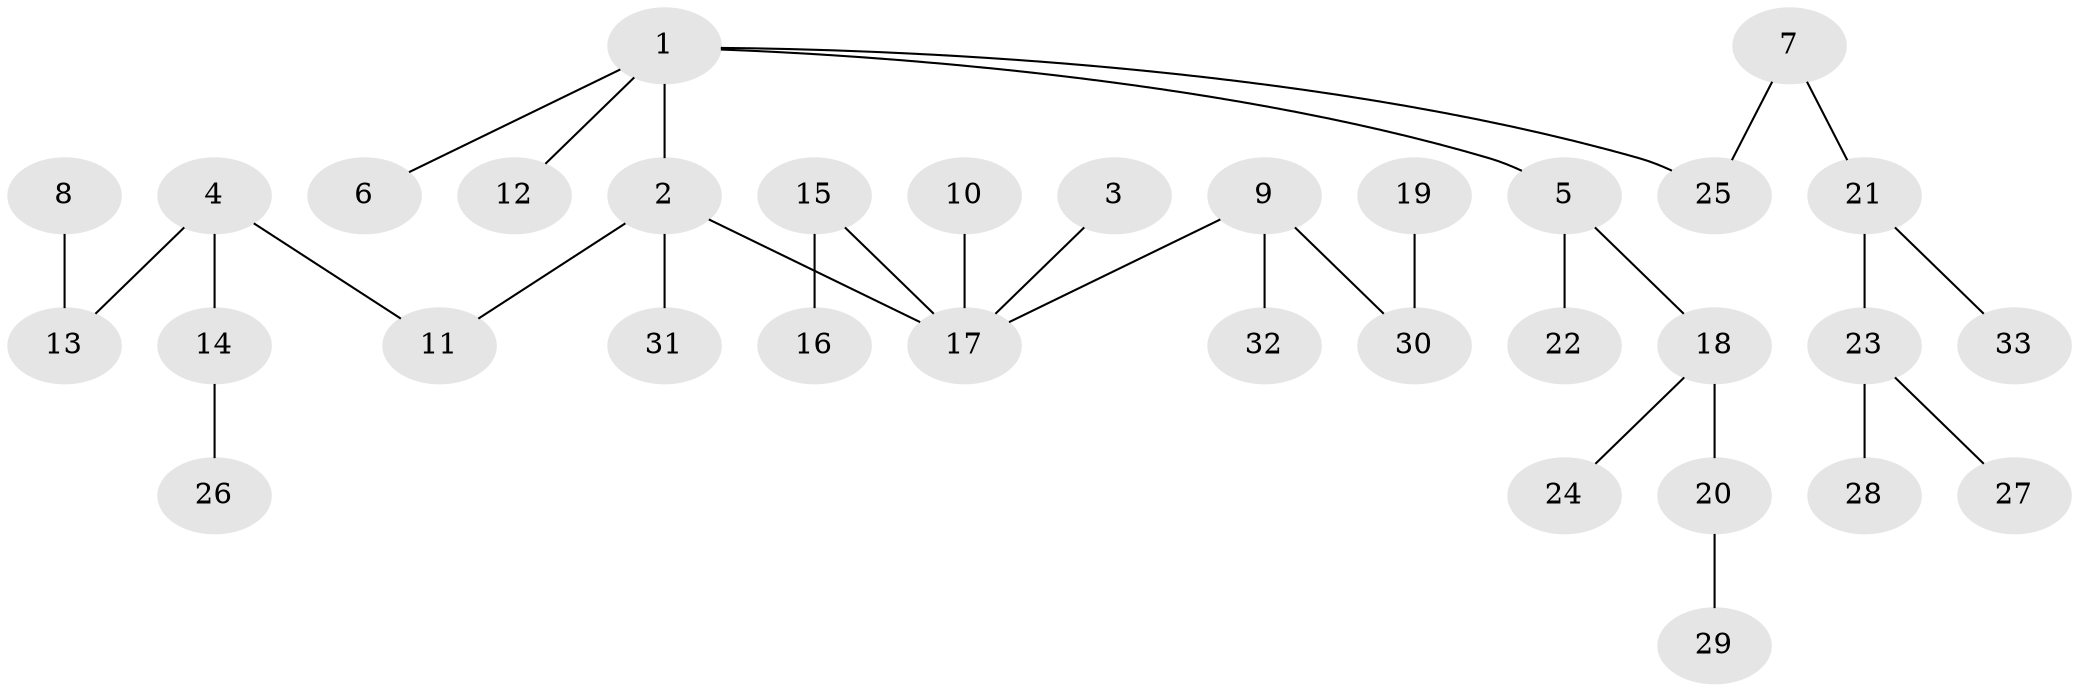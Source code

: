 // original degree distribution, {4: 0.046153846153846156, 3: 0.24615384615384617, 6: 0.015384615384615385, 2: 0.26153846153846155, 1: 0.4307692307692308}
// Generated by graph-tools (version 1.1) at 2025/50/03/09/25 03:50:21]
// undirected, 33 vertices, 32 edges
graph export_dot {
graph [start="1"]
  node [color=gray90,style=filled];
  1;
  2;
  3;
  4;
  5;
  6;
  7;
  8;
  9;
  10;
  11;
  12;
  13;
  14;
  15;
  16;
  17;
  18;
  19;
  20;
  21;
  22;
  23;
  24;
  25;
  26;
  27;
  28;
  29;
  30;
  31;
  32;
  33;
  1 -- 2 [weight=1.0];
  1 -- 5 [weight=1.0];
  1 -- 6 [weight=1.0];
  1 -- 12 [weight=1.0];
  1 -- 25 [weight=1.0];
  2 -- 11 [weight=1.0];
  2 -- 17 [weight=1.0];
  2 -- 31 [weight=1.0];
  3 -- 17 [weight=1.0];
  4 -- 11 [weight=1.0];
  4 -- 13 [weight=1.0];
  4 -- 14 [weight=1.0];
  5 -- 18 [weight=1.0];
  5 -- 22 [weight=1.0];
  7 -- 21 [weight=1.0];
  7 -- 25 [weight=1.0];
  8 -- 13 [weight=1.0];
  9 -- 17 [weight=1.0];
  9 -- 30 [weight=1.0];
  9 -- 32 [weight=1.0];
  10 -- 17 [weight=1.0];
  14 -- 26 [weight=1.0];
  15 -- 16 [weight=1.0];
  15 -- 17 [weight=1.0];
  18 -- 20 [weight=1.0];
  18 -- 24 [weight=1.0];
  19 -- 30 [weight=1.0];
  20 -- 29 [weight=1.0];
  21 -- 23 [weight=1.0];
  21 -- 33 [weight=1.0];
  23 -- 27 [weight=1.0];
  23 -- 28 [weight=1.0];
}
